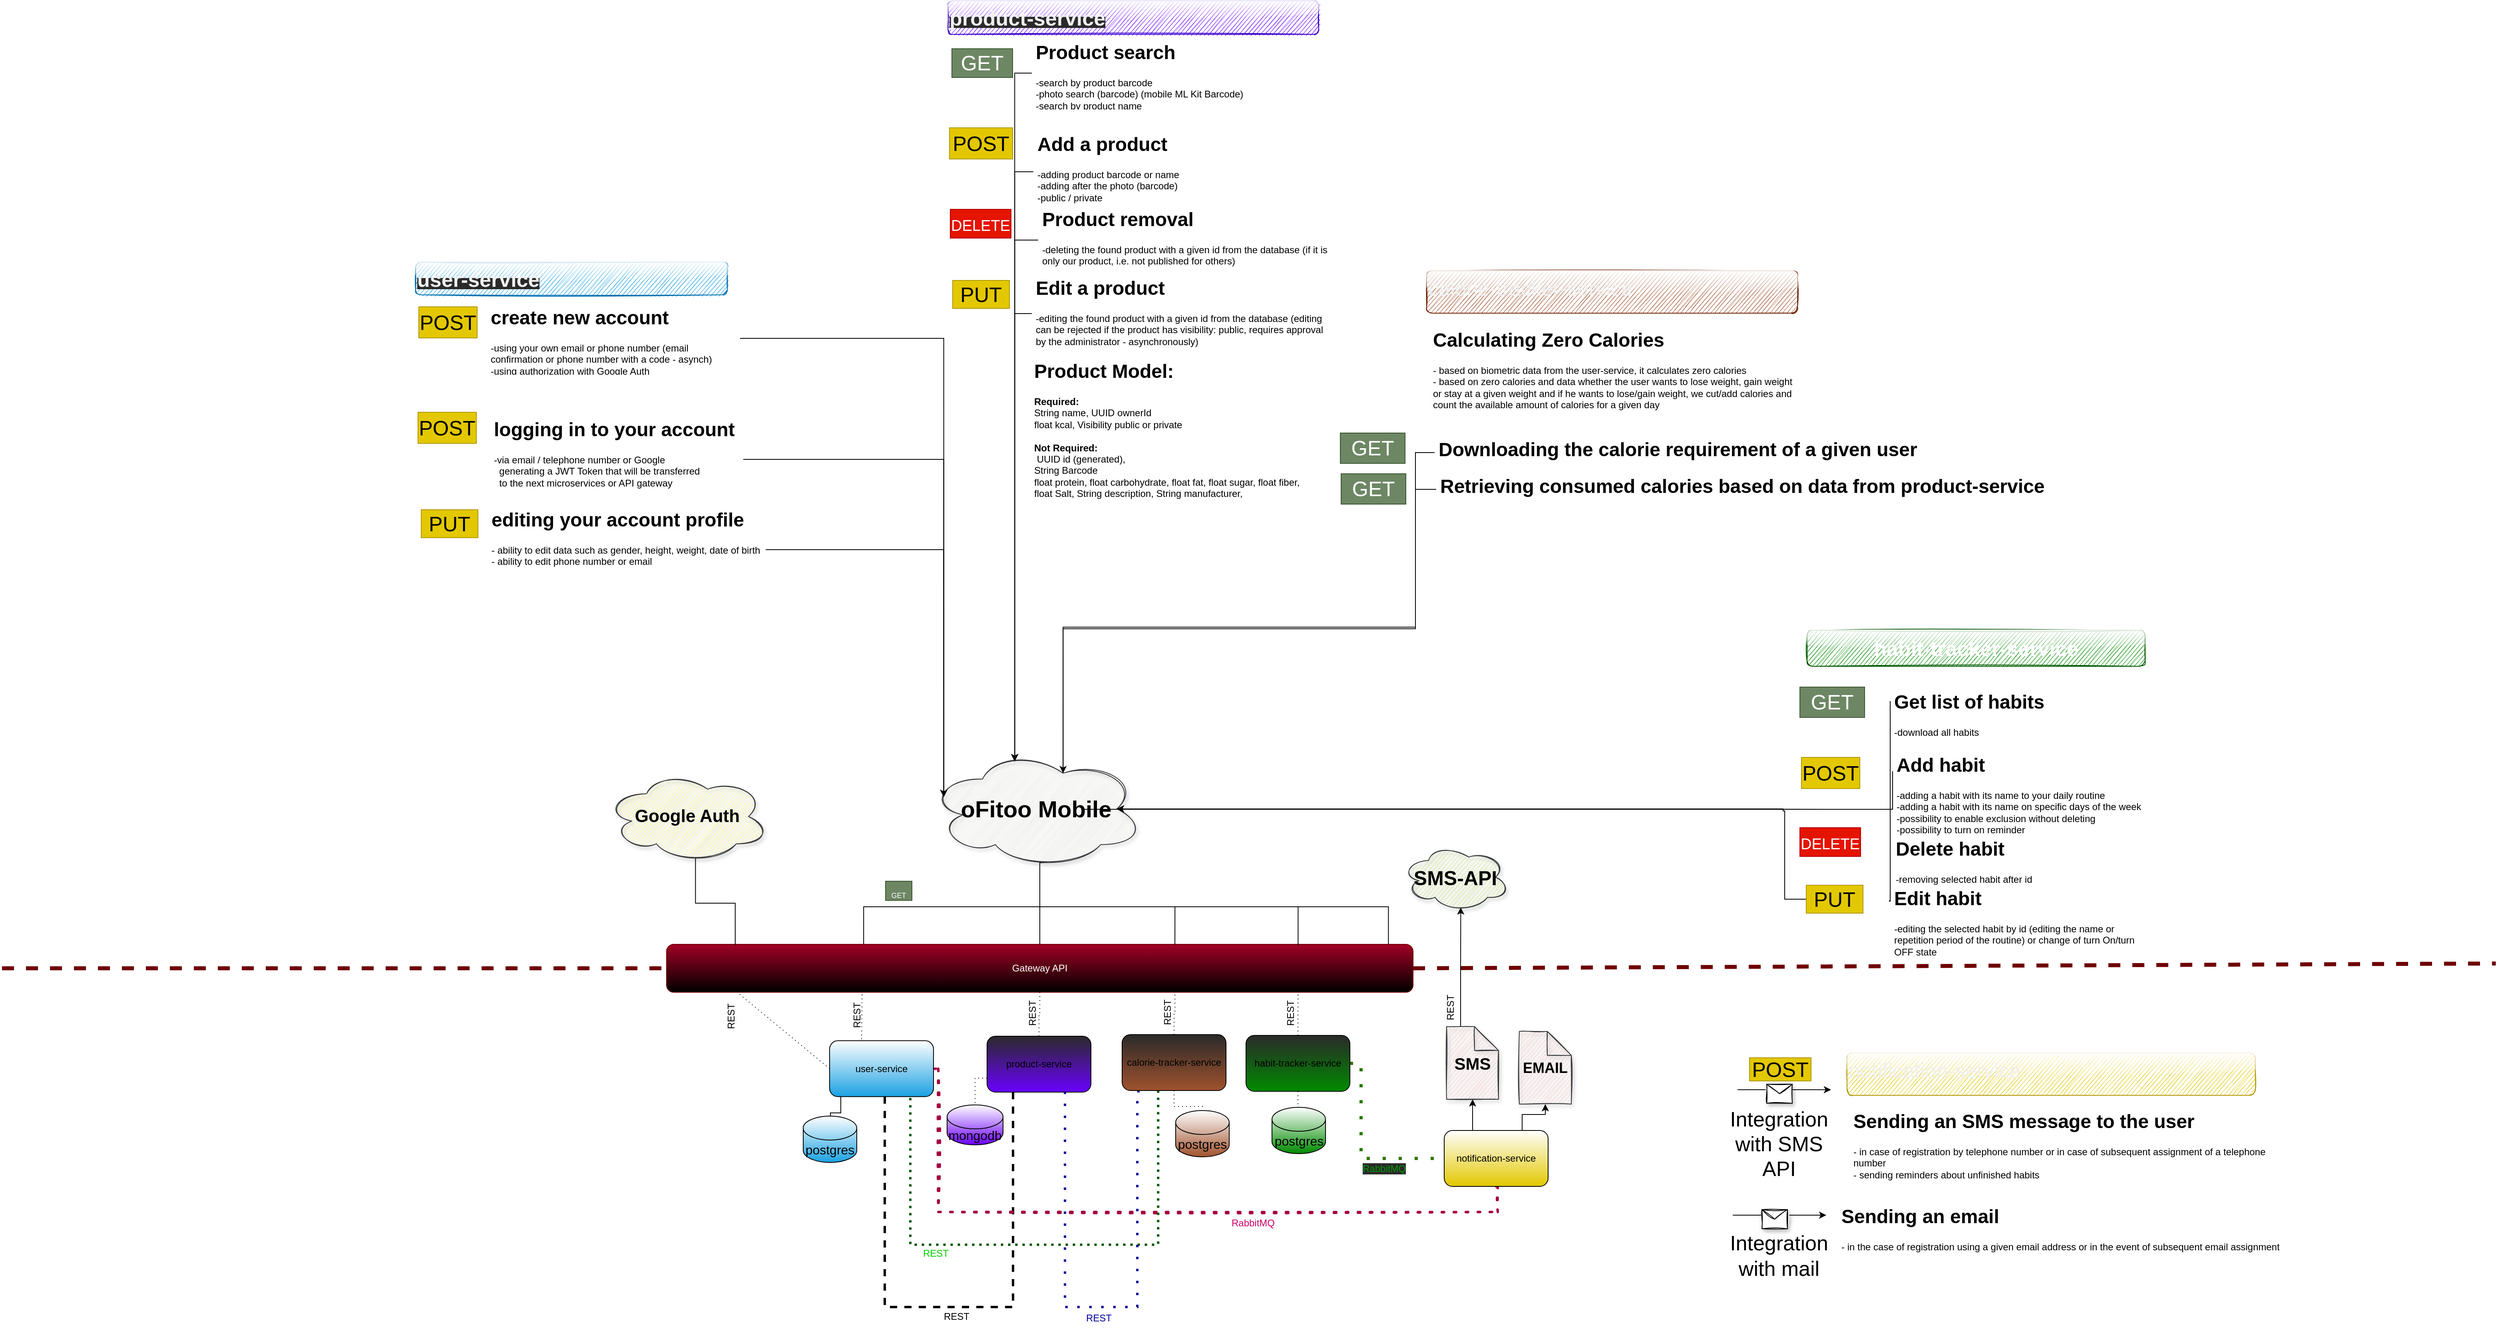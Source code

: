 <mxfile version="22.1.22" type="embed">
  <diagram name="Page-1" id="scBJmOfw38BWmSyd4WaF">
    <mxGraphModel dx="1842" dy="1733" grid="0" gridSize="10" guides="0" tooltips="1" connect="1" arrows="1" fold="1" page="0" pageScale="1" pageWidth="850" pageHeight="1100" math="0" shadow="0">
      <root>
        <mxCell id="0" />
        <mxCell id="1" parent="0" />
        <mxCell id="20" style="edgeStyle=orthogonalEdgeStyle;rounded=0;orthogonalLoop=1;jettySize=auto;html=1;exitX=0.5;exitY=1;exitDx=0;exitDy=0;strokeWidth=1;startArrow=none;startFill=0;endArrow=none;endFill=0;dashed=1;dashPattern=1 4;" parent="1" source="jBOrhGmteX4rWtkHZ4kV-2" target="jBOrhGmteX4rWtkHZ4kV-43" edge="1">
          <mxGeometry relative="1" as="geometry" />
        </mxCell>
        <mxCell id="jBOrhGmteX4rWtkHZ4kV-2" value="Gateway API" style="rounded=1;whiteSpace=wrap;html=1;fillColor=#a20025;fontColor=#ffffff;strokeColor=#6F0000;gradientColor=#000000;" parent="1" vertex="1">
          <mxGeometry x="-94" y="110" width="934" height="60" as="geometry" />
        </mxCell>
        <mxCell id="jBOrhGmteX4rWtkHZ4kV-22" style="edgeStyle=orthogonalEdgeStyle;rounded=0;orthogonalLoop=1;jettySize=auto;html=1;entryX=0.264;entryY=-0.006;entryDx=0;entryDy=0;entryPerimeter=0;endArrow=none;endFill=0;startArrow=none;exitX=0.55;exitY=0.95;exitDx=0;exitDy=0;exitPerimeter=0;" parent="1" source="jBOrhGmteX4rWtkHZ4kV-23" target="jBOrhGmteX4rWtkHZ4kV-2" edge="1">
          <mxGeometry relative="1" as="geometry">
            <mxPoint x="263" y="62" as="sourcePoint" />
            <Array as="points">
              <mxPoint x="373" y="8" />
              <mxPoint x="373" y="63" />
              <mxPoint x="153" y="63" />
            </Array>
          </mxGeometry>
        </mxCell>
        <mxCell id="19" style="edgeStyle=orthogonalEdgeStyle;rounded=0;orthogonalLoop=1;jettySize=auto;html=1;exitX=0.55;exitY=0.95;exitDx=0;exitDy=0;exitPerimeter=0;entryX=0.5;entryY=0;entryDx=0;entryDy=0;strokeWidth=1;startArrow=none;startFill=0;endArrow=none;endFill=0;" parent="1" source="jBOrhGmteX4rWtkHZ4kV-23" target="jBOrhGmteX4rWtkHZ4kV-2" edge="1">
          <mxGeometry relative="1" as="geometry">
            <Array as="points">
              <mxPoint x="373" y="8" />
            </Array>
          </mxGeometry>
        </mxCell>
        <mxCell id="45" style="edgeStyle=orthogonalEdgeStyle;rounded=0;orthogonalLoop=1;jettySize=auto;html=1;exitX=0.55;exitY=0.95;exitDx=0;exitDy=0;exitPerimeter=0;entryX=0.681;entryY=0.008;entryDx=0;entryDy=0;entryPerimeter=0;strokeWidth=1;startArrow=none;startFill=0;endArrow=none;endFill=0;" parent="1" source="jBOrhGmteX4rWtkHZ4kV-23" target="jBOrhGmteX4rWtkHZ4kV-2" edge="1">
          <mxGeometry relative="1" as="geometry">
            <Array as="points">
              <mxPoint x="373" y="8" />
              <mxPoint x="373" y="63" />
              <mxPoint x="542" y="63" />
            </Array>
          </mxGeometry>
        </mxCell>
        <mxCell id="46" style="edgeStyle=orthogonalEdgeStyle;rounded=0;orthogonalLoop=1;jettySize=auto;html=1;exitX=0.55;exitY=0.95;exitDx=0;exitDy=0;exitPerimeter=0;entryX=0.846;entryY=0.016;entryDx=0;entryDy=0;entryPerimeter=0;strokeWidth=1;startArrow=none;startFill=0;endArrow=none;endFill=0;" parent="1" source="jBOrhGmteX4rWtkHZ4kV-23" target="jBOrhGmteX4rWtkHZ4kV-2" edge="1">
          <mxGeometry relative="1" as="geometry">
            <Array as="points">
              <mxPoint x="373" y="8" />
              <mxPoint x="373" y="63" />
              <mxPoint x="696" y="63" />
            </Array>
          </mxGeometry>
        </mxCell>
        <mxCell id="47" style="edgeStyle=orthogonalEdgeStyle;rounded=0;orthogonalLoop=1;jettySize=auto;html=1;exitX=0.55;exitY=0.95;exitDx=0;exitDy=0;exitPerimeter=0;entryX=0.967;entryY=0;entryDx=0;entryDy=0;entryPerimeter=0;strokeWidth=1;startArrow=none;startFill=0;endArrow=none;endFill=0;" parent="1" source="jBOrhGmteX4rWtkHZ4kV-23" target="jBOrhGmteX4rWtkHZ4kV-2" edge="1">
          <mxGeometry relative="1" as="geometry">
            <Array as="points">
              <mxPoint x="373" y="8" />
              <mxPoint x="373" y="63" />
              <mxPoint x="809" y="63" />
            </Array>
          </mxGeometry>
        </mxCell>
        <mxCell id="108" style="edgeStyle=orthogonalEdgeStyle;rounded=0;orthogonalLoop=1;jettySize=auto;html=1;exitX=0.625;exitY=0.2;exitDx=0;exitDy=0;exitPerimeter=0;entryX=0;entryY=0.5;entryDx=0;entryDy=0;fontSize=26;endArrow=none;endFill=0;" parent="1" source="jBOrhGmteX4rWtkHZ4kV-23" target="91" edge="1">
          <mxGeometry relative="1" as="geometry">
            <Array as="points">
              <mxPoint x="402" y="-285" />
              <mxPoint x="843" y="-285" />
              <mxPoint x="843" y="-505" />
            </Array>
          </mxGeometry>
        </mxCell>
        <mxCell id="jBOrhGmteX4rWtkHZ4kV-23" value="&lt;b&gt;&lt;font style=&quot;font-size: 29px;&quot;&gt;oFitoo Mobile&lt;/font&gt;&lt;/b&gt;" style="ellipse;shape=cloud;whiteSpace=wrap;html=1;rounded=1;fillColor=#f9f7ed;sketch=1;shadow=1;strokeColor=#36393d;" parent="1" vertex="1">
          <mxGeometry x="234" y="-134" width="269" height="149" as="geometry" />
        </mxCell>
        <mxCell id="11" style="edgeStyle=orthogonalEdgeStyle;rounded=0;orthogonalLoop=1;jettySize=auto;html=1;exitX=0.55;exitY=0.95;exitDx=0;exitDy=0;exitPerimeter=0;entryX=0.092;entryY=0.017;entryDx=0;entryDy=0;entryPerimeter=0;startArrow=none;startFill=0;endArrow=none;endFill=0;" parent="1" source="jBOrhGmteX4rWtkHZ4kV-29" target="jBOrhGmteX4rWtkHZ4kV-2" edge="1">
          <mxGeometry relative="1" as="geometry" />
        </mxCell>
        <mxCell id="jBOrhGmteX4rWtkHZ4kV-29" value="&lt;font style=&quot;font-size: 22px;&quot;&gt;&lt;b&gt;Google Auth&lt;/b&gt;&lt;/font&gt;" style="ellipse;shape=cloud;whiteSpace=wrap;html=1;rounded=1;fillColor=#ffff88;strokeColor=#36393d;sketch=1;shadow=1;" parent="1" vertex="1">
          <mxGeometry x="-170" y="-107" width="204" height="114" as="geometry" />
        </mxCell>
        <mxCell id="jBOrhGmteX4rWtkHZ4kV-39" value="" style="endArrow=none;dashed=1;html=1;dashPattern=1 4;strokeWidth=1;rounded=0;exitX=0;exitY=0.5;exitDx=0;exitDy=0;entryX=0.094;entryY=0.992;entryDx=0;entryDy=0;entryPerimeter=0;" parent="1" source="jBOrhGmteX4rWtkHZ4kV-44" target="jBOrhGmteX4rWtkHZ4kV-2" edge="1">
          <mxGeometry width="50" height="50" relative="1" as="geometry">
            <mxPoint x="-6" y="234" as="sourcePoint" />
            <mxPoint x="-92" y="82" as="targetPoint" />
          </mxGeometry>
        </mxCell>
        <mxCell id="18" style="edgeStyle=orthogonalEdgeStyle;rounded=0;orthogonalLoop=1;jettySize=auto;html=1;exitX=0;exitY=0.75;exitDx=0;exitDy=0;entryX=0.5;entryY=0;entryDx=0;entryDy=0;entryPerimeter=0;dashed=1;dashPattern=1 4;strokeWidth=1;startArrow=none;startFill=0;endArrow=none;endFill=0;" parent="1" source="jBOrhGmteX4rWtkHZ4kV-43" target="17" edge="1">
          <mxGeometry relative="1" as="geometry" />
        </mxCell>
        <mxCell id="124" style="edgeStyle=orthogonalEdgeStyle;rounded=0;orthogonalLoop=1;jettySize=auto;html=1;exitX=0.25;exitY=1;exitDx=0;exitDy=0;entryX=0.577;entryY=0.999;entryDx=0;entryDy=0;fontSize=26;startArrow=none;startFill=0;endArrow=none;endFill=0;entryPerimeter=0;dashed=1;strokeWidth=3;" parent="1" source="jBOrhGmteX4rWtkHZ4kV-43" target="jBOrhGmteX4rWtkHZ4kV-44" edge="1">
          <mxGeometry relative="1" as="geometry">
            <Array as="points">
              <mxPoint x="340" y="564" />
              <mxPoint x="179" y="564" />
            </Array>
          </mxGeometry>
        </mxCell>
        <mxCell id="jBOrhGmteX4rWtkHZ4kV-43" value="product-service" style="rounded=1;whiteSpace=wrap;html=1;fillColor=#2A2A2A;gradientColor=#6A00FF;" parent="1" vertex="1">
          <mxGeometry x="307" y="225" width="130" height="70" as="geometry" />
        </mxCell>
        <mxCell id="5" style="edgeStyle=orthogonalEdgeStyle;rounded=0;orthogonalLoop=1;jettySize=auto;html=1;endArrow=none;endFill=0;startArrow=none;startFill=0;" parent="1" source="jBOrhGmteX4rWtkHZ4kV-44" target="jBOrhGmteX4rWtkHZ4kV-51" edge="1">
          <mxGeometry relative="1" as="geometry">
            <Array as="points">
              <mxPoint x="124" y="321" />
              <mxPoint x="111" y="321" />
            </Array>
          </mxGeometry>
        </mxCell>
        <mxCell id="41" style="edgeStyle=orthogonalEdgeStyle;rounded=0;orthogonalLoop=1;jettySize=auto;html=1;exitX=1;exitY=0.5;exitDx=0;exitDy=0;entryX=0.5;entryY=1;entryDx=0;entryDy=0;dashed=1;dashPattern=1 4;strokeWidth=3;startArrow=none;startFill=0;endArrow=none;endFill=0;fillColor=#d80073;strokeColor=#A50040;sketch=1;" parent="1" source="jBOrhGmteX4rWtkHZ4kV-44" target="jBOrhGmteX4rWtkHZ4kV-47" edge="1">
          <mxGeometry relative="1" as="geometry">
            <Array as="points">
              <mxPoint x="246" y="266" />
              <mxPoint x="246" y="445" />
              <mxPoint x="946" y="445" />
              <mxPoint x="946" y="413" />
            </Array>
          </mxGeometry>
        </mxCell>
        <mxCell id="jBOrhGmteX4rWtkHZ4kV-44" value="user-service" style="rounded=1;whiteSpace=wrap;html=1;gradientColor=#1BA1E2;" parent="1" vertex="1">
          <mxGeometry x="110" y="230.64" width="130" height="70" as="geometry" />
        </mxCell>
        <mxCell id="137" style="edgeStyle=orthogonalEdgeStyle;rounded=0;orthogonalLoop=1;jettySize=auto;html=1;exitX=0.25;exitY=0;exitDx=0;exitDy=0;entryX=0.5;entryY=1;entryDx=0;entryDy=0;entryPerimeter=0;" parent="1" source="jBOrhGmteX4rWtkHZ4kV-47" target="26" edge="1">
          <mxGeometry relative="1" as="geometry" />
        </mxCell>
        <mxCell id="138" style="edgeStyle=orthogonalEdgeStyle;rounded=0;orthogonalLoop=1;jettySize=auto;html=1;exitX=0.75;exitY=0;exitDx=0;exitDy=0;" parent="1" source="jBOrhGmteX4rWtkHZ4kV-47" target="28" edge="1">
          <mxGeometry relative="1" as="geometry" />
        </mxCell>
        <mxCell id="jBOrhGmteX4rWtkHZ4kV-47" value="notification-service" style="rounded=1;whiteSpace=wrap;html=1;gradientColor=#E3C800;" parent="1" vertex="1">
          <mxGeometry x="879" y="343" width="130" height="70" as="geometry" />
        </mxCell>
        <mxCell id="jBOrhGmteX4rWtkHZ4kV-51" value="postgres" style="shape=cylinder3;whiteSpace=wrap;html=1;boundedLbl=1;backgroundOutline=1;size=15;fontSize=16;gradientColor=#1BA1E2;" parent="1" vertex="1">
          <mxGeometry x="77" y="325" width="67" height="58" as="geometry" />
        </mxCell>
        <mxCell id="16" style="edgeStyle=orthogonalEdgeStyle;rounded=0;orthogonalLoop=1;jettySize=auto;html=1;exitX=0.5;exitY=1;exitDx=0;exitDy=0;dashed=1;dashPattern=1 4;strokeWidth=1;startArrow=none;startFill=0;endArrow=none;endFill=0;" parent="1" source="jBOrhGmteX4rWtkHZ4kV-53" target="15" edge="1">
          <mxGeometry relative="1" as="geometry" />
        </mxCell>
        <mxCell id="25" style="edgeStyle=orthogonalEdgeStyle;rounded=0;orthogonalLoop=1;jettySize=auto;html=1;exitX=0.5;exitY=0;exitDx=0;exitDy=0;entryX=0.846;entryY=1;entryDx=0;entryDy=0;entryPerimeter=0;dashed=1;dashPattern=1 4;strokeWidth=1;startArrow=none;startFill=0;endArrow=none;endFill=0;" parent="1" source="jBOrhGmteX4rWtkHZ4kV-53" target="jBOrhGmteX4rWtkHZ4kV-2" edge="1">
          <mxGeometry relative="1" as="geometry" />
        </mxCell>
        <mxCell id="150" style="edgeStyle=orthogonalEdgeStyle;rounded=0;orthogonalLoop=1;jettySize=auto;html=1;exitX=1;exitY=0.5;exitDx=0;exitDy=0;entryX=0;entryY=0.5;entryDx=0;entryDy=0;endArrow=none;endFill=0;dashed=1;dashPattern=1 4;strokeWidth=4;fillColor=#60a917;strokeColor=#2D7600;" parent="1" source="jBOrhGmteX4rWtkHZ4kV-53" target="jBOrhGmteX4rWtkHZ4kV-47" edge="1">
          <mxGeometry relative="1" as="geometry">
            <Array as="points">
              <mxPoint x="775" y="259" />
              <mxPoint x="775" y="378" />
            </Array>
          </mxGeometry>
        </mxCell>
        <mxCell id="jBOrhGmteX4rWtkHZ4kV-53" value="habit-tracker-service" style="rounded=1;whiteSpace=wrap;html=1;fillColor=#2A2A2A;gradientColor=#008A00;" parent="1" vertex="1">
          <mxGeometry x="631" y="224" width="130" height="70" as="geometry" />
        </mxCell>
        <mxCell id="14" style="edgeStyle=orthogonalEdgeStyle;rounded=0;orthogonalLoop=1;jettySize=auto;html=1;exitX=0.5;exitY=1;exitDx=0;exitDy=0;entryX=0.5;entryY=0;entryDx=0;entryDy=0;entryPerimeter=0;dashed=1;dashPattern=1 4;strokeWidth=1;startArrow=none;startFill=0;endArrow=none;endFill=0;" parent="1" source="jBOrhGmteX4rWtkHZ4kV-55" target="13" edge="1">
          <mxGeometry relative="1" as="geometry" />
        </mxCell>
        <mxCell id="24" style="edgeStyle=orthogonalEdgeStyle;rounded=0;orthogonalLoop=1;jettySize=auto;html=1;exitX=0.5;exitY=0;exitDx=0;exitDy=0;entryX=0.681;entryY=0.983;entryDx=0;entryDy=0;entryPerimeter=0;dashed=1;dashPattern=1 4;strokeWidth=1;startArrow=none;startFill=0;endArrow=none;endFill=0;" parent="1" source="jBOrhGmteX4rWtkHZ4kV-55" target="jBOrhGmteX4rWtkHZ4kV-2" edge="1">
          <mxGeometry relative="1" as="geometry" />
        </mxCell>
        <mxCell id="118" style="edgeStyle=orthogonalEdgeStyle;rounded=0;orthogonalLoop=1;jettySize=auto;html=1;exitX=0.347;exitY=0.998;exitDx=0;exitDy=0;entryX=0.75;entryY=1;entryDx=0;entryDy=0;fontSize=26;endArrow=none;endFill=0;exitPerimeter=0;dashed=1;dashPattern=1 2;fillColor=#008a00;strokeColor=#005700;strokeWidth=3;" parent="1" source="jBOrhGmteX4rWtkHZ4kV-55" target="jBOrhGmteX4rWtkHZ4kV-44" edge="1">
          <mxGeometry relative="1" as="geometry">
            <Array as="points">
              <mxPoint x="522" y="486" />
              <mxPoint x="211" y="486" />
              <mxPoint x="211" y="301" />
            </Array>
          </mxGeometry>
        </mxCell>
        <mxCell id="120" style="edgeStyle=orthogonalEdgeStyle;rounded=0;orthogonalLoop=1;jettySize=auto;html=1;exitX=0.157;exitY=0.993;exitDx=0;exitDy=0;entryX=0.75;entryY=1;entryDx=0;entryDy=0;fontSize=26;endArrow=none;endFill=0;startArrow=none;startFill=0;exitPerimeter=0;dashed=1;dashPattern=1 4;strokeWidth=3;strokeColor=#000099;" parent="1" source="jBOrhGmteX4rWtkHZ4kV-55" target="jBOrhGmteX4rWtkHZ4kV-43" edge="1">
          <mxGeometry relative="1" as="geometry">
            <Array as="points">
              <mxPoint x="495" y="296" />
              <mxPoint x="495" y="564" />
              <mxPoint x="404" y="564" />
            </Array>
          </mxGeometry>
        </mxCell>
        <mxCell id="jBOrhGmteX4rWtkHZ4kV-55" value="calorie-tracker-service" style="rounded=1;whiteSpace=wrap;html=1;gradientColor=#A0522D;fillColor=#2A2A2A;glass=0;sketch=0;" parent="1" vertex="1">
          <mxGeometry x="476" y="223" width="130" height="70" as="geometry" />
        </mxCell>
        <mxCell id="jBOrhGmteX4rWtkHZ4kV-62" style="edgeStyle=none;curved=1;rounded=0;orthogonalLoop=1;jettySize=auto;html=1;entryX=0.262;entryY=0.996;entryDx=0;entryDy=0;entryPerimeter=0;fontSize=12;startSize=8;endSize=8;dashed=1;dashPattern=1 4;startArrow=none;startFill=0;endArrow=none;endFill=0;" parent="1" target="jBOrhGmteX4rWtkHZ4kV-2" edge="1">
          <mxGeometry relative="1" as="geometry">
            <mxPoint x="150" y="228.64" as="sourcePoint" />
            <mxPoint x="150.414" y="170" as="targetPoint" />
          </mxGeometry>
        </mxCell>
        <mxCell id="2" value="REST" style="text;html=1;strokeColor=none;fillColor=none;align=center;verticalAlign=middle;whiteSpace=wrap;rounded=0;rotation=-90;" parent="1" vertex="1">
          <mxGeometry x="119" y="193.64" width="50" height="10" as="geometry" />
        </mxCell>
        <mxCell id="6" value="REST" style="text;html=1;strokeColor=none;fillColor=none;align=center;verticalAlign=middle;whiteSpace=wrap;rounded=0;rotation=-90;" parent="1" vertex="1">
          <mxGeometry x="-38" y="195" width="50" height="10" as="geometry" />
        </mxCell>
        <mxCell id="13" value="postgres" style="shape=cylinder3;whiteSpace=wrap;html=1;boundedLbl=1;backgroundOutline=1;size=15;fontSize=16;gradientColor=#A0522D;" parent="1" vertex="1">
          <mxGeometry x="543" y="318" width="67" height="58" as="geometry" />
        </mxCell>
        <mxCell id="15" value="postgres" style="shape=cylinder3;whiteSpace=wrap;html=1;boundedLbl=1;backgroundOutline=1;size=15;fontSize=16;gradientColor=#008A00;" parent="1" vertex="1">
          <mxGeometry x="663.5" y="314" width="67" height="58" as="geometry" />
        </mxCell>
        <mxCell id="17" value="mongodb" style="shape=cylinder3;whiteSpace=wrap;html=1;boundedLbl=1;backgroundOutline=1;size=15;fontSize=16;gradientColor=#6A00FF;" parent="1" vertex="1">
          <mxGeometry x="257" y="311" width="70" height="50" as="geometry" />
        </mxCell>
        <mxCell id="22" value="REST" style="text;html=1;strokeColor=none;fillColor=none;align=center;verticalAlign=middle;whiteSpace=wrap;rounded=0;rotation=-90;" parent="1" vertex="1">
          <mxGeometry x="339" y="191" width="50" height="10" as="geometry" />
        </mxCell>
        <mxCell id="139" style="edgeStyle=orthogonalEdgeStyle;rounded=0;orthogonalLoop=1;jettySize=auto;html=1;exitX=0;exitY=0;exitDx=17.5;exitDy=0;exitPerimeter=0;entryX=0.55;entryY=0.95;entryDx=0;entryDy=0;entryPerimeter=0;" parent="1" source="26" target="39" edge="1">
          <mxGeometry relative="1" as="geometry" />
        </mxCell>
        <mxCell id="26" value="&lt;b&gt;&lt;font style=&quot;font-size: 21px;&quot;&gt;SMS&lt;/font&gt;&lt;/b&gt;" style="shape=note;whiteSpace=wrap;html=1;backgroundOutline=1;darkOpacity=0.05;sketch=1;shadow=1;fillColor=#ffcccc;strokeColor=#36393d;" parent="1" vertex="1">
          <mxGeometry x="882" y="213" width="65" height="91" as="geometry" />
        </mxCell>
        <mxCell id="28" value="&lt;b&gt;&lt;font style=&quot;font-size: 18px;&quot;&gt;EMAIL&lt;/font&gt;&lt;/b&gt;" style="shape=note;whiteSpace=wrap;html=1;backgroundOutline=1;darkOpacity=0.05;fillColor=#ffcccc;strokeColor=#36393d;sketch=1;shadow=1;" parent="1" vertex="1">
          <mxGeometry x="973" y="219" width="65" height="91" as="geometry" />
        </mxCell>
        <mxCell id="35" value="REST" style="text;html=1;strokeColor=none;fillColor=none;align=center;verticalAlign=middle;whiteSpace=wrap;rounded=0;rotation=-90;" parent="1" vertex="1">
          <mxGeometry x="508" y="190" width="50" height="10" as="geometry" />
        </mxCell>
        <mxCell id="36" value="REST" style="text;html=1;strokeColor=none;fillColor=none;align=center;verticalAlign=middle;whiteSpace=wrap;rounded=0;rotation=-90;" parent="1" vertex="1">
          <mxGeometry x="662" y="191" width="50" height="10" as="geometry" />
        </mxCell>
        <mxCell id="39" value="&lt;font style=&quot;font-size: 25px;&quot;&gt;&lt;b&gt;SMS-API&lt;/b&gt;&lt;/font&gt;" style="ellipse;shape=cloud;whiteSpace=wrap;html=1;sketch=1;shadow=1;fillColor=#cdeb8b;strokeColor=#36393d;" parent="1" vertex="1">
          <mxGeometry x="826" y="-16" width="134" height="84" as="geometry" />
        </mxCell>
        <mxCell id="44" value="RabbitMQ" style="text;html=1;align=center;verticalAlign=middle;whiteSpace=wrap;rounded=0;fontColor=#CC0066;" parent="1" vertex="1">
          <mxGeometry x="610" y="444" width="60" height="30" as="geometry" />
        </mxCell>
        <mxCell id="51" style="edgeStyle=orthogonalEdgeStyle;rounded=0;orthogonalLoop=1;jettySize=auto;html=1;exitX=1;exitY=0.5;exitDx=0;exitDy=0;entryX=0.07;entryY=0.4;entryDx=0;entryDy=0;entryPerimeter=0;" parent="1" source="48" target="jBOrhGmteX4rWtkHZ4kV-23" edge="1">
          <mxGeometry relative="1" as="geometry" />
        </mxCell>
        <mxCell id="48" value="&lt;h1&gt;create new account&lt;/h1&gt;&lt;div&gt;&lt;div&gt;-using your own email or phone number (email confirmation or phone number with a code - asynch)&lt;/div&gt;&lt;div&gt;-using authorization with Google Auth&lt;/div&gt;&lt;/div&gt;&lt;div&gt;(&lt;/div&gt;" style="text;html=1;strokeColor=none;fillColor=none;spacing=5;spacingTop=-20;whiteSpace=wrap;overflow=hidden;rounded=0;" parent="1" vertex="1">
          <mxGeometry x="-319" y="-694" width="317" height="91" as="geometry" />
        </mxCell>
        <mxCell id="52" style="edgeStyle=orthogonalEdgeStyle;rounded=0;orthogonalLoop=1;jettySize=auto;html=1;exitX=1;exitY=0.5;exitDx=0;exitDy=0;entryX=0.07;entryY=0.4;entryDx=0;entryDy=0;entryPerimeter=0;" parent="1" source="50" target="jBOrhGmteX4rWtkHZ4kV-23" edge="1">
          <mxGeometry relative="1" as="geometry" />
        </mxCell>
        <mxCell id="50" value="&lt;h1&gt;logging in to your account&lt;/h1&gt;&lt;div&gt;&lt;div&gt;-via email / telephone number or Google&lt;/div&gt;&lt;div&gt;&amp;nbsp; generating a JWT Token that will be transferred&lt;/div&gt;&lt;div&gt;&amp;nbsp; to the next microservices or API gateway&lt;/div&gt;&lt;/div&gt;" style="text;html=1;strokeColor=none;fillColor=none;spacing=5;spacingTop=-20;whiteSpace=wrap;overflow=hidden;rounded=0;" parent="1" vertex="1">
          <mxGeometry x="-315" y="-554" width="317" height="114" as="geometry" />
        </mxCell>
        <mxCell id="54" style="edgeStyle=orthogonalEdgeStyle;rounded=0;orthogonalLoop=1;jettySize=auto;html=1;exitX=1;exitY=0.5;exitDx=0;exitDy=0;entryX=0.07;entryY=0.4;entryDx=0;entryDy=0;entryPerimeter=0;" parent="1" source="53" target="jBOrhGmteX4rWtkHZ4kV-23" edge="1">
          <mxGeometry relative="1" as="geometry" />
        </mxCell>
        <mxCell id="53" value="&lt;h1&gt;editing your account profile&lt;span style=&quot;&quot;&gt;&#x9;&lt;/span&gt;&lt;/h1&gt;&lt;div&gt;&lt;div&gt;- ability to edit data such as gender, height, weight, date of birth&lt;/div&gt;&lt;div&gt;- ability to edit phone number or email&lt;/div&gt;&lt;/div&gt;" style="text;html=1;strokeColor=none;fillColor=none;spacing=5;spacingTop=-20;whiteSpace=wrap;overflow=hidden;rounded=0;" parent="1" vertex="1">
          <mxGeometry x="-318" y="-441" width="348" height="114" as="geometry" />
        </mxCell>
        <mxCell id="62" style="edgeStyle=orthogonalEdgeStyle;rounded=0;orthogonalLoop=1;jettySize=auto;html=1;exitX=0;exitY=0.5;exitDx=0;exitDy=0;entryX=0.4;entryY=0.1;entryDx=0;entryDy=0;entryPerimeter=0;" parent="1" source="55" target="jBOrhGmteX4rWtkHZ4kV-23" edge="1">
          <mxGeometry relative="1" as="geometry" />
        </mxCell>
        <mxCell id="55" value="&lt;h1&gt;Product search&lt;/h1&gt;&lt;div&gt;&lt;div&gt;-search by product barcode&lt;/div&gt;&lt;div&gt;-photo search (barcode) (mobile ML Kit Barcode)&lt;/div&gt;&lt;div&gt;-search by product name&lt;/div&gt;&lt;/div&gt;" style="text;html=1;strokeColor=none;fillColor=none;spacing=5;spacingTop=-20;whiteSpace=wrap;overflow=hidden;rounded=0;" parent="1" vertex="1">
          <mxGeometry x="363" y="-1026" width="317" height="91" as="geometry" />
        </mxCell>
        <mxCell id="61" style="edgeStyle=orthogonalEdgeStyle;rounded=0;orthogonalLoop=1;jettySize=auto;html=1;exitX=0;exitY=0.5;exitDx=0;exitDy=0;entryX=0.4;entryY=0.1;entryDx=0;entryDy=0;entryPerimeter=0;" parent="1" source="56" target="jBOrhGmteX4rWtkHZ4kV-23" edge="1">
          <mxGeometry relative="1" as="geometry" />
        </mxCell>
        <mxCell id="56" value="&lt;h1&gt;Add a product&lt;/h1&gt;&lt;div&gt;&lt;div&gt;-adding product barcode or name&lt;/div&gt;&lt;div&gt;-adding after the photo (barcode)&lt;/div&gt;&lt;/div&gt;&lt;div&gt;-public / private&lt;/div&gt;" style="text;html=1;strokeColor=none;fillColor=none;spacing=5;spacingTop=-20;whiteSpace=wrap;overflow=hidden;rounded=0;" parent="1" vertex="1">
          <mxGeometry x="365" y="-911" width="317" height="108" as="geometry" />
        </mxCell>
        <mxCell id="60" style="edgeStyle=orthogonalEdgeStyle;rounded=0;orthogonalLoop=1;jettySize=auto;html=1;exitX=0;exitY=0.5;exitDx=0;exitDy=0;entryX=0.4;entryY=0.1;entryDx=0;entryDy=0;entryPerimeter=0;" parent="1" source="57" target="jBOrhGmteX4rWtkHZ4kV-23" edge="1">
          <mxGeometry relative="1" as="geometry" />
        </mxCell>
        <mxCell id="57" value="&lt;h1&gt;Product removal&lt;/h1&gt;&lt;div&gt;-deleting the found product with a given id from the database (if it is only our product, i.e. not published for others)&lt;/div&gt;&lt;div&gt;&lt;br&gt;&lt;/div&gt;" style="text;html=1;strokeColor=none;fillColor=none;spacing=5;spacingTop=-20;whiteSpace=wrap;overflow=hidden;rounded=0;" parent="1" vertex="1">
          <mxGeometry x="371" y="-817" width="368" height="91" as="geometry" />
        </mxCell>
        <mxCell id="59" style="edgeStyle=orthogonalEdgeStyle;rounded=0;orthogonalLoop=1;jettySize=auto;html=1;exitX=0;exitY=0.5;exitDx=0;exitDy=0;entryX=0.4;entryY=0.1;entryDx=0;entryDy=0;entryPerimeter=0;" parent="1" source="58" target="jBOrhGmteX4rWtkHZ4kV-23" edge="1">
          <mxGeometry relative="1" as="geometry" />
        </mxCell>
        <mxCell id="58" value="&lt;h1&gt;Edit a product&lt;/h1&gt;&lt;div&gt;-editing the found product with a given id from the database (editing can be rejected if the product has visibility: public, requires approval by the administrator - asynchronously)&lt;/div&gt;&lt;div&gt;&lt;br&gt;&lt;/div&gt;" style="text;html=1;strokeColor=none;fillColor=none;spacing=5;spacingTop=-20;whiteSpace=wrap;overflow=hidden;rounded=0;" parent="1" vertex="1">
          <mxGeometry x="363" y="-731" width="372" height="103" as="geometry" />
        </mxCell>
        <mxCell id="148" style="edgeStyle=orthogonalEdgeStyle;rounded=0;orthogonalLoop=1;jettySize=auto;html=1;exitX=0;exitY=0.25;exitDx=0;exitDy=0;entryX=0.875;entryY=0.5;entryDx=0;entryDy=0;entryPerimeter=0;" parent="1" source="63" target="jBOrhGmteX4rWtkHZ4kV-23" edge="1">
          <mxGeometry relative="1" as="geometry">
            <Array as="points">
              <mxPoint x="1440" y="-59" />
              <mxPoint x="1416" y="-59" />
            </Array>
          </mxGeometry>
        </mxCell>
        <mxCell id="63" value="&lt;h1&gt;Add habit&lt;/h1&gt;&lt;div&gt;-adding a habit with its name to your daily routine&lt;/div&gt;&lt;div&gt;-adding a habit with its name on specific days of the week&lt;/div&gt;&lt;div&gt;-possibility to enable exclusion without deleting&lt;/div&gt;&lt;div&gt;-possibility to turn on reminder&lt;/div&gt;&lt;div&gt;&lt;br&gt;&lt;/div&gt;" style="text;html=1;strokeColor=none;fillColor=none;spacing=5;spacingTop=-20;whiteSpace=wrap;overflow=hidden;rounded=0;" parent="1" vertex="1">
          <mxGeometry x="1440" y="-134" width="317" height="109" as="geometry" />
        </mxCell>
        <mxCell id="114" style="edgeStyle=orthogonalEdgeStyle;rounded=0;orthogonalLoop=1;jettySize=auto;html=1;entryX=0.875;entryY=0.5;entryDx=0;entryDy=0;entryPerimeter=0;fontSize=26;exitX=0;exitY=0.25;exitDx=0;exitDy=0;" parent="1" source="145" target="jBOrhGmteX4rWtkHZ4kV-23" edge="1">
          <mxGeometry relative="1" as="geometry">
            <Array as="points">
              <mxPoint x="1437" y="-59" />
              <mxPoint x="1418" y="-59" />
            </Array>
            <mxPoint x="1418" y="-77" as="sourcePoint" />
          </mxGeometry>
        </mxCell>
        <mxCell id="64" value="&lt;h1&gt;Delete habit&lt;/h1&gt;&lt;div&gt;-removing selected habit after id&lt;br&gt;&lt;/div&gt;&lt;div&gt;&lt;br&gt;&lt;/div&gt;" style="text;html=1;strokeColor=none;fillColor=none;spacing=5;spacingTop=-20;whiteSpace=wrap;overflow=hidden;rounded=0;" parent="1" vertex="1">
          <mxGeometry x="1439" y="-29" width="317" height="67" as="geometry" />
        </mxCell>
        <mxCell id="115" style="edgeStyle=orthogonalEdgeStyle;rounded=0;orthogonalLoop=1;jettySize=auto;html=1;entryX=0.875;entryY=0.5;entryDx=0;entryDy=0;entryPerimeter=0;fontSize=26;startArrow=none;exitX=0;exitY=0.5;exitDx=0;exitDy=0;" parent="1" source="81" target="jBOrhGmteX4rWtkHZ4kV-23" edge="1">
          <mxGeometry relative="1" as="geometry">
            <mxPoint x="1440" y="-31" as="sourcePoint" />
            <Array as="points">
              <mxPoint x="1305" y="53" />
              <mxPoint x="1305" y="-57" />
              <mxPoint x="1303" y="-57" />
              <mxPoint x="1303" y="-59" />
            </Array>
          </mxGeometry>
        </mxCell>
        <mxCell id="65" value="&lt;h1&gt;Edit habit&lt;/h1&gt;&lt;div&gt;-editing the selected habit by id (editing the name or repetition period of the routine) or change of turn On/turn OFF state&lt;br&gt;&lt;/div&gt;&lt;div&gt;&lt;br&gt;&lt;/div&gt;" style="text;html=1;strokeColor=none;fillColor=none;spacing=5;spacingTop=-20;whiteSpace=wrap;overflow=hidden;rounded=0;" parent="1" vertex="1">
          <mxGeometry x="1437" y="33" width="317" height="97" as="geometry" />
        </mxCell>
        <mxCell id="66" value="&lt;b&gt;&lt;font style=&quot;font-size: 26px;&quot;&gt;habit-tracker-service&lt;/font&gt;&lt;/b&gt;" style="text;html=1;strokeColor=#005700;fillColor=#008a00;align=center;verticalAlign=middle;whiteSpace=wrap;rounded=1;fontColor=#ffffff;glass=1;sketch=1;" parent="1" vertex="1">
          <mxGeometry x="1333" y="-283" width="423" height="45" as="geometry" />
        </mxCell>
        <mxCell id="67" value="&lt;b style=&quot;color: rgb(240, 240, 240); font-family: Helvetica; font-size: 12px; font-style: normal; font-variant-ligatures: normal; font-variant-caps: normal; letter-spacing: normal; orphans: 2; text-align: center; text-indent: 0px; text-transform: none; widows: 2; word-spacing: 0px; -webkit-text-stroke-width: 0px; background-color: rgb(42, 42, 42); text-decoration-thickness: initial; text-decoration-style: initial; text-decoration-color: initial;&quot;&gt;&lt;font style=&quot;font-size: 26px;&quot;&gt;product-service&lt;/font&gt;&lt;/b&gt;" style="text;whiteSpace=wrap;html=1;fontSize=26;fillColor=#6a00ff;fontColor=#ffffff;strokeColor=#3700CC;rounded=1;glass=1;sketch=1;shadow=0;" parent="1" vertex="1">
          <mxGeometry x="258" y="-1071" width="464" height="42" as="geometry" />
        </mxCell>
        <mxCell id="68" value="&lt;b style=&quot;color: rgb(240, 240, 240); font-family: Helvetica; font-size: 12px; font-style: normal; font-variant-ligatures: normal; font-variant-caps: normal; letter-spacing: normal; orphans: 2; text-align: center; text-indent: 0px; text-transform: none; widows: 2; word-spacing: 0px; -webkit-text-stroke-width: 0px; background-color: rgb(42, 42, 42); text-decoration-thickness: initial; text-decoration-style: initial; text-decoration-color: initial;&quot;&gt;&lt;font style=&quot;font-size: 26px;&quot;&gt;user-service&lt;/font&gt;&lt;/b&gt;" style="text;whiteSpace=wrap;html=1;fontSize=26;fillColor=#1ba1e2;fontColor=#ffffff;strokeColor=#006EAF;rounded=1;glass=1;sketch=1;" parent="1" vertex="1">
          <mxGeometry x="-408" y="-744" width="390" height="41" as="geometry" />
        </mxCell>
        <mxCell id="72" value="POST" style="text;html=1;align=center;verticalAlign=middle;whiteSpace=wrap;rounded=0;fontSize=26;fillColor=#e3c800;fontColor=#000000;strokeColor=#B09500;" parent="1" vertex="1">
          <mxGeometry x="-404" y="-688" width="73" height="39" as="geometry" />
        </mxCell>
        <mxCell id="74" value="PUT" style="text;html=1;align=center;verticalAlign=middle;whiteSpace=wrap;rounded=0;fontSize=26;fillColor=#e3c800;fontColor=#000000;strokeColor=#B09500;" parent="1" vertex="1">
          <mxGeometry x="-401" y="-434" width="71" height="35" as="geometry" />
        </mxCell>
        <mxCell id="75" value="GET" style="text;html=1;align=center;verticalAlign=middle;whiteSpace=wrap;rounded=0;fontSize=26;fillColor=#6d8764;fontColor=#ffffff;strokeColor=#3A5431;" parent="1" vertex="1">
          <mxGeometry x="263" y="-1011" width="76" height="36" as="geometry" />
        </mxCell>
        <mxCell id="76" value="POST" style="text;html=1;align=center;verticalAlign=middle;whiteSpace=wrap;rounded=0;fontSize=26;fillColor=#e3c800;fontColor=#000000;strokeColor=#B09500;" parent="1" vertex="1">
          <mxGeometry x="-405" y="-556" width="73" height="39" as="geometry" />
        </mxCell>
        <mxCell id="77" value="POST" style="text;html=1;align=center;verticalAlign=middle;whiteSpace=wrap;rounded=0;fontSize=26;fillColor=#e3c800;fontColor=#000000;strokeColor=#B09500;" parent="1" vertex="1">
          <mxGeometry x="260" y="-912" width="79" height="39" as="geometry" />
        </mxCell>
        <mxCell id="78" value="PUT" style="text;html=1;align=center;verticalAlign=middle;whiteSpace=wrap;rounded=0;fontSize=26;fillColor=#e3c800;fontColor=#000000;strokeColor=#B09500;" parent="1" vertex="1">
          <mxGeometry x="264" y="-721" width="71" height="35" as="geometry" />
        </mxCell>
        <mxCell id="79" value="&lt;font style=&quot;font-size: 19px;&quot;&gt;DELETE&lt;/font&gt;" style="text;html=1;align=center;verticalAlign=middle;whiteSpace=wrap;rounded=0;fontSize=26;fillColor=#e51400;fontColor=#ffffff;strokeColor=#B20000;" parent="1" vertex="1">
          <mxGeometry x="261" y="-810" width="76" height="36" as="geometry" />
        </mxCell>
        <mxCell id="80" value="POST" style="text;html=1;align=center;verticalAlign=middle;whiteSpace=wrap;rounded=0;fontSize=26;fillColor=#e3c800;fontColor=#000000;strokeColor=#B09500;" parent="1" vertex="1">
          <mxGeometry x="1326" y="-124" width="73" height="39" as="geometry" />
        </mxCell>
        <mxCell id="82" value="&lt;font style=&quot;font-size: 19px;&quot;&gt;DELETE&lt;/font&gt;" style="text;html=1;align=center;verticalAlign=middle;whiteSpace=wrap;rounded=0;fontSize=26;fillColor=#e51400;fontColor=#ffffff;strokeColor=#B20000;" parent="1" vertex="1">
          <mxGeometry x="1324" y="-36" width="76" height="36" as="geometry" />
        </mxCell>
        <mxCell id="83" value="&lt;span style=&quot;color: rgb(240, 240, 240); text-align: center;&quot;&gt;&lt;font style=&quot;font-size: 26px;&quot;&gt;calorie-tracker-service&lt;/font&gt;&lt;/span&gt;" style="text;whiteSpace=wrap;html=1;fontSize=26;fillColor=#a0522d;fontColor=#ffffff;strokeColor=#6D1F00;rounded=1;glass=1;sketch=1;" parent="1" vertex="1">
          <mxGeometry x="857" y="-733" width="464" height="53" as="geometry" />
        </mxCell>
        <mxCell id="88" value="&lt;span style=&quot;color: rgb(240, 240, 240); text-align: center;&quot;&gt;&lt;font style=&quot;font-size: 26px;&quot;&gt;notification-service&lt;/font&gt;&lt;/span&gt;" style="text;whiteSpace=wrap;html=1;fontSize=26;rounded=1;glass=1;sketch=1;fillColor=#e3c800;fontColor=#000000;strokeColor=#B09500;" parent="1" vertex="1">
          <mxGeometry x="1383" y="246" width="511" height="53" as="geometry" />
        </mxCell>
        <mxCell id="89" value="&lt;h1&gt;Calculating Zero Calories&lt;/h1&gt;&lt;div&gt;&lt;div&gt;- based on biometric data from the user-service, it calculates zero calories&lt;/div&gt;&lt;div&gt;- based on zero calories and data whether the user wants to lose weight, gain weight or stay at a given weight and if he wants to lose/gain weight, we cut/add calories and count the available amount of calories for a given day&lt;/div&gt;&lt;/div&gt;" style="text;html=1;strokeColor=none;fillColor=none;spacing=5;spacingTop=-20;whiteSpace=wrap;overflow=hidden;rounded=0;" parent="1" vertex="1">
          <mxGeometry x="860" y="-666" width="458" height="122" as="geometry" />
        </mxCell>
        <mxCell id="90" value="GET" style="text;html=1;align=center;verticalAlign=middle;whiteSpace=wrap;rounded=0;fontSize=26;fillColor=#6d8764;fontColor=#ffffff;strokeColor=#3A5431;" parent="1" vertex="1">
          <mxGeometry x="749" y="-530" width="81" height="38" as="geometry" />
        </mxCell>
        <mxCell id="91" value="&lt;h1&gt;Downloading the calorie requirement of a given user&lt;/h1&gt;" style="text;html=1;strokeColor=none;fillColor=none;spacing=5;spacingTop=-20;whiteSpace=wrap;overflow=hidden;rounded=0;" parent="1" vertex="1">
          <mxGeometry x="867" y="-529" width="810" height="47" as="geometry" />
        </mxCell>
        <mxCell id="92" value="GET" style="text;html=1;align=center;verticalAlign=middle;whiteSpace=wrap;rounded=0;fontSize=26;fillColor=#6d8764;fontColor=#ffffff;strokeColor=#3A5431;" parent="1" vertex="1">
          <mxGeometry x="750" y="-479" width="81" height="38" as="geometry" />
        </mxCell>
        <mxCell id="110" style="edgeStyle=orthogonalEdgeStyle;rounded=0;orthogonalLoop=1;jettySize=auto;html=1;exitX=0;exitY=0.5;exitDx=0;exitDy=0;fontSize=26;entryX=0.625;entryY=0.2;entryDx=0;entryDy=0;entryPerimeter=0;" parent="1" source="93" target="jBOrhGmteX4rWtkHZ4kV-23" edge="1">
          <mxGeometry relative="1" as="geometry">
            <Array as="points">
              <mxPoint x="843" y="-459" />
              <mxPoint x="843" y="-287" />
              <mxPoint x="402" y="-287" />
            </Array>
          </mxGeometry>
        </mxCell>
        <mxCell id="93" value="&lt;h1&gt;Retrieving consumed calories based on data from product-service&lt;/h1&gt;" style="text;html=1;strokeColor=none;fillColor=none;spacing=5;spacingTop=-20;whiteSpace=wrap;overflow=hidden;rounded=0;" parent="1" vertex="1">
          <mxGeometry x="869" y="-483" width="796" height="47" as="geometry" />
        </mxCell>
        <mxCell id="94" value="&lt;h1&gt;Sending an SMS message to the user&lt;/h1&gt;&lt;div&gt;- in case of registration by telephone number or in case of subsequent assignment of a telephone number&lt;/div&gt;&lt;div&gt;-&amp;nbsp;sending reminders about unfinished habits&lt;/div&gt;" style="text;html=1;strokeColor=none;fillColor=none;spacing=5;spacingTop=-20;whiteSpace=wrap;overflow=hidden;rounded=0;" parent="1" vertex="1">
          <mxGeometry x="1386" y="312" width="551" height="122" as="geometry" />
        </mxCell>
        <mxCell id="96" value="&lt;h1&gt;Sending an email&amp;nbsp;&lt;/h1&gt;- in the case of registration using a given email address or in the event of subsequent email assignment" style="text;html=1;strokeColor=none;fillColor=none;spacing=5;spacingTop=-20;whiteSpace=wrap;overflow=hidden;rounded=0;" parent="1" vertex="1">
          <mxGeometry x="1371" y="431" width="631" height="122" as="geometry" />
        </mxCell>
        <mxCell id="100" value="" style="endArrow=classic;html=1;rounded=0;fontSize=26;" parent="1" edge="1">
          <mxGeometry relative="1" as="geometry">
            <mxPoint x="1246" y="292" as="sourcePoint" />
            <mxPoint x="1363" y="292" as="targetPoint" />
          </mxGeometry>
        </mxCell>
        <mxCell id="101" value="" style="shape=message;html=1;outlineConnect=0;rounded=1;shadow=1;glass=0;sketch=1;fontSize=26;" parent="100" vertex="1">
          <mxGeometry width="32" height="24" relative="1" as="geometry">
            <mxPoint x="-22" y="-7" as="offset" />
          </mxGeometry>
        </mxCell>
        <mxCell id="103" value="" style="endArrow=classic;html=1;rounded=0;fontSize=26;" parent="1" edge="1">
          <mxGeometry relative="1" as="geometry">
            <mxPoint x="1240" y="449" as="sourcePoint" />
            <mxPoint x="1357" y="449" as="targetPoint" />
          </mxGeometry>
        </mxCell>
        <mxCell id="104" value="" style="shape=message;html=1;outlineConnect=0;rounded=1;shadow=1;glass=0;sketch=1;fontSize=26;" parent="103" vertex="1">
          <mxGeometry width="32" height="24" relative="1" as="geometry">
            <mxPoint x="-22" y="-7" as="offset" />
          </mxGeometry>
        </mxCell>
        <mxCell id="105" value="POST" style="text;html=1;align=center;verticalAlign=middle;whiteSpace=wrap;rounded=0;fontSize=26;fillColor=#e3c800;fontColor=#000000;strokeColor=#B09500;" parent="1" vertex="1">
          <mxGeometry x="1261" y="252" width="77" height="29" as="geometry" />
        </mxCell>
        <mxCell id="106" value="Integration with mail" style="text;html=1;strokeColor=none;fillColor=none;align=center;verticalAlign=middle;whiteSpace=wrap;rounded=0;shadow=1;glass=0;sketch=1;fontSize=26;" parent="1" vertex="1">
          <mxGeometry x="1225" y="469" width="146" height="62" as="geometry" />
        </mxCell>
        <mxCell id="81" value="PUT" style="text;html=1;align=center;verticalAlign=middle;whiteSpace=wrap;rounded=0;fontSize=26;fillColor=#e3c800;fontColor=#000000;strokeColor=#B09500;" parent="1" vertex="1">
          <mxGeometry x="1332" y="36" width="71" height="35" as="geometry" />
        </mxCell>
        <mxCell id="117" value="" style="edgeStyle=orthogonalEdgeStyle;rounded=0;orthogonalLoop=1;jettySize=auto;html=1;entryX=0.721;entryY=0.532;entryDx=0;entryDy=0;entryPerimeter=0;fontSize=26;endArrow=none;" parent="1" target="jBOrhGmteX4rWtkHZ4kV-23" edge="1">
          <mxGeometry relative="1" as="geometry">
            <mxPoint x="1436" y="55" as="sourcePoint" />
            <mxPoint x="488.24" y="56.3" as="targetPoint" />
            <Array as="points">
              <mxPoint x="1436" y="56" />
              <mxPoint x="1437" y="56" />
              <mxPoint x="1437" y="-59" />
              <mxPoint x="428" y="-59" />
            </Array>
          </mxGeometry>
        </mxCell>
        <mxCell id="119" value="REST" style="text;html=1;strokeColor=none;fillColor=none;align=center;verticalAlign=middle;whiteSpace=wrap;rounded=0;fontColor=#00CC00;" parent="1" vertex="1">
          <mxGeometry x="213" y="482" width="60" height="30" as="geometry" />
        </mxCell>
        <mxCell id="121" value="REST" style="text;html=1;align=center;verticalAlign=middle;whiteSpace=wrap;rounded=0;fontColor=#000099;" parent="1" vertex="1">
          <mxGeometry x="417" y="563" width="60" height="30" as="geometry" />
        </mxCell>
        <mxCell id="125" value="REST" style="text;html=1;strokeColor=none;fillColor=none;align=center;verticalAlign=middle;whiteSpace=wrap;rounded=0;" parent="1" vertex="1">
          <mxGeometry x="239" y="561" width="60" height="30" as="geometry" />
        </mxCell>
        <mxCell id="129" value="&lt;font style=&quot;font-size: 11px;&quot;&gt;jwt-token&lt;/font&gt;" style="text;html=1;strokeColor=none;fillColor=none;align=center;verticalAlign=middle;whiteSpace=wrap;rounded=0;shadow=1;glass=0;sketch=1;fontSize=18;fontColor=#FFFFFF;" parent="1" vertex="1">
          <mxGeometry x="210" y="31" width="60" height="30" as="geometry" />
        </mxCell>
        <mxCell id="135" value="&lt;font style=&quot;font-size: 9px;&quot;&gt;GET&lt;/font&gt;" style="text;html=1;align=center;verticalAlign=middle;whiteSpace=wrap;rounded=0;fontSize=26;fillColor=#6d8764;fontColor=#ffffff;strokeColor=#3A5431;" parent="1" vertex="1">
          <mxGeometry x="180" y="31" width="33" height="24" as="geometry" />
        </mxCell>
        <mxCell id="140" value="REST" style="text;html=1;strokeColor=none;fillColor=none;align=center;verticalAlign=middle;whiteSpace=wrap;rounded=0;rotation=-90;" parent="1" vertex="1">
          <mxGeometry x="862" y="184" width="50" height="10" as="geometry" />
        </mxCell>
        <mxCell id="141" value="" style="endArrow=none;dashed=1;html=1;rounded=0;entryX=0;entryY=0.5;entryDx=0;entryDy=0;fillColor=#a20025;strokeColor=#6F0000;strokeWidth=5;" parent="1" target="jBOrhGmteX4rWtkHZ4kV-2" edge="1">
          <mxGeometry width="50" height="50" relative="1" as="geometry">
            <mxPoint x="-925.462" y="140" as="sourcePoint" />
            <mxPoint x="257" y="85" as="targetPoint" />
          </mxGeometry>
        </mxCell>
        <mxCell id="142" value="" style="endArrow=none;dashed=1;html=1;rounded=0;exitX=1;exitY=0.5;exitDx=0;exitDy=0;fillColor=#a20025;strokeColor=#6F0000;strokeWidth=5;" parent="1" source="jBOrhGmteX4rWtkHZ4kV-2" edge="1">
          <mxGeometry width="50" height="50" relative="1" as="geometry">
            <mxPoint x="927" y="145" as="sourcePoint" />
            <mxPoint x="2194.769" y="134" as="targetPoint" />
          </mxGeometry>
        </mxCell>
        <mxCell id="143" value="&lt;h1&gt;Product Model:&lt;/h1&gt;&lt;div&gt;&lt;b&gt;Required:&lt;/b&gt;&lt;/div&gt;&lt;div&gt;String name, UUID ownerId&amp;nbsp;&lt;/div&gt;float kcal, Visibility public or private&lt;div&gt;&amp;nbsp;&lt;/div&gt;&lt;div&gt;&lt;b&gt;Not Required:&lt;/b&gt;&lt;br&gt;&lt;/div&gt;&lt;div&gt;&amp;nbsp;UUID id (generated),&amp;nbsp;&lt;/div&gt;String Barcode&lt;div&gt;float protein, float carbohydrate, float fat, float sugar, float fiber,&amp;nbsp;&lt;/div&gt;&lt;div&gt;float Salt,&amp;nbsp;&lt;span style=&quot;background-color: initial;&quot;&gt;String description, String manufacturer,&amp;nbsp;&lt;/span&gt;&lt;/div&gt;&lt;div&gt;&lt;span style=&quot;background-color: initial;&quot;&gt;&lt;br&gt;&lt;/span&gt;&lt;/div&gt;&lt;div&gt;&lt;span style=&quot;background-color: initial;&quot;&gt;&lt;br&gt;&lt;/span&gt;&lt;/div&gt;" style="text;html=1;strokeColor=none;fillColor=none;spacing=5;spacingTop=-20;whiteSpace=wrap;overflow=hidden;rounded=0;" parent="1" vertex="1">
          <mxGeometry x="361" y="-627" width="368" height="311" as="geometry" />
        </mxCell>
        <mxCell id="144" value="GET" style="text;html=1;align=center;verticalAlign=middle;whiteSpace=wrap;rounded=0;fontSize=26;fillColor=#6d8764;fontColor=#ffffff;strokeColor=#3A5431;" parent="1" vertex="1">
          <mxGeometry x="1324" y="-212" width="81" height="38" as="geometry" />
        </mxCell>
        <mxCell id="145" value="&lt;h1&gt;Get list of habits&lt;/h1&gt;&lt;div&gt;-download all habits&lt;/div&gt;" style="text;html=1;strokeColor=none;fillColor=none;spacing=5;spacingTop=-20;whiteSpace=wrap;overflow=hidden;rounded=0;" parent="1" vertex="1">
          <mxGeometry x="1437" y="-213" width="317" height="74" as="geometry" />
        </mxCell>
        <mxCell id="151" value="&lt;span style=&quot;font-family: Helvetica; font-size: 12px; font-style: normal; font-variant-ligatures: normal; font-variant-caps: normal; font-weight: 400; letter-spacing: normal; orphans: 2; text-align: center; text-indent: 0px; text-transform: none; widows: 2; word-spacing: 0px; -webkit-text-stroke-width: 0px; background-color: rgb(42, 42, 42); text-decoration-thickness: initial; text-decoration-style: initial; text-decoration-color: initial; float: none; display: inline !important;&quot;&gt;&lt;font color=&quot;#009900&quot;&gt;RabbitMQ&lt;/font&gt;&lt;/span&gt;" style="text;whiteSpace=wrap;html=1;" parent="1" vertex="1">
          <mxGeometry x="774.996" y="376.999" width="82" height="36" as="geometry" />
        </mxCell>
        <mxCell id="153" value="Integration with SMS API" style="text;html=1;strokeColor=none;fillColor=none;align=center;verticalAlign=middle;whiteSpace=wrap;rounded=0;shadow=1;glass=0;sketch=1;fontSize=26;" parent="1" vertex="1">
          <mxGeometry x="1225" y="311" width="146" height="97" as="geometry" />
        </mxCell>
      </root>
    </mxGraphModel>
  </diagram>
</mxfile>
